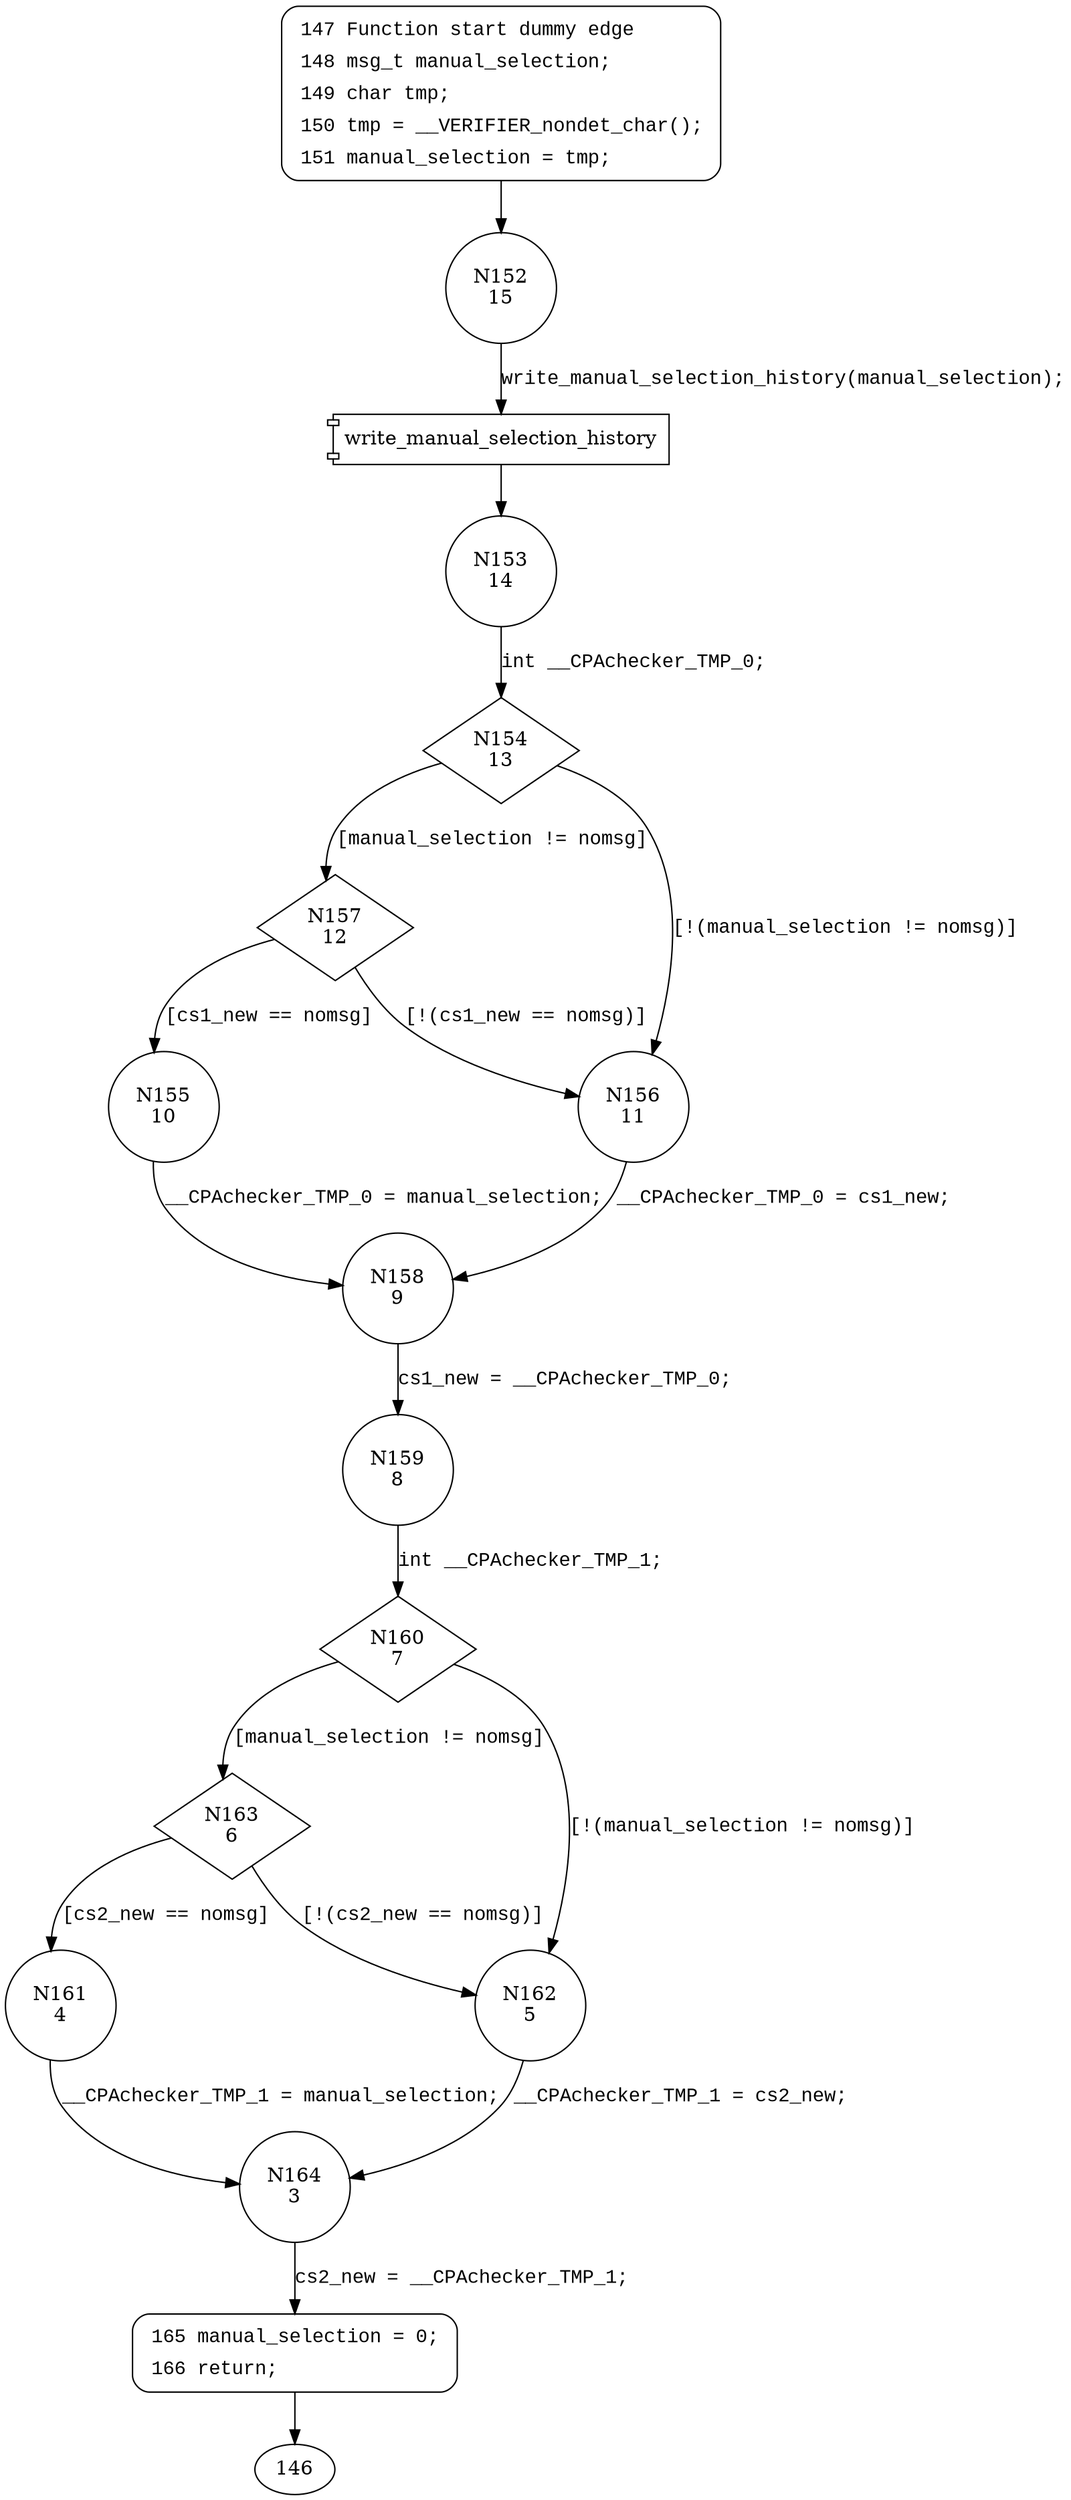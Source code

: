digraph Console_task_each_pals_period {
152 [shape="circle" label="N152\n15"]
153 [shape="circle" label="N153\n14"]
154 [shape="diamond" label="N154\n13"]
157 [shape="diamond" label="N157\n12"]
156 [shape="circle" label="N156\n11"]
158 [shape="circle" label="N158\n9"]
159 [shape="circle" label="N159\n8"]
160 [shape="diamond" label="N160\n7"]
163 [shape="diamond" label="N163\n6"]
162 [shape="circle" label="N162\n5"]
164 [shape="circle" label="N164\n3"]
165 [shape="circle" label="N165\n2"]
161 [shape="circle" label="N161\n4"]
155 [shape="circle" label="N155\n10"]
147 [style="filled,bold" penwidth="1" fillcolor="white" fontname="Courier New" shape="Mrecord" label=<<table border="0" cellborder="0" cellpadding="3" bgcolor="white"><tr><td align="right">147</td><td align="left">Function start dummy edge</td></tr><tr><td align="right">148</td><td align="left">msg_t manual_selection;</td></tr><tr><td align="right">149</td><td align="left">char tmp;</td></tr><tr><td align="right">150</td><td align="left">tmp = __VERIFIER_nondet_char();</td></tr><tr><td align="right">151</td><td align="left">manual_selection = tmp;</td></tr></table>>]
147 -> 152[label=""]
165 [style="filled,bold" penwidth="1" fillcolor="white" fontname="Courier New" shape="Mrecord" label=<<table border="0" cellborder="0" cellpadding="3" bgcolor="white"><tr><td align="right">165</td><td align="left">manual_selection = 0;</td></tr><tr><td align="right">166</td><td align="left">return;</td></tr></table>>]
165 -> 146[label=""]
100036 [shape="component" label="write_manual_selection_history"]
152 -> 100036 [label="write_manual_selection_history(manual_selection);" fontname="Courier New"]
100036 -> 153 [label="" fontname="Courier New"]
154 -> 157 [label="[manual_selection != nomsg]" fontname="Courier New"]
154 -> 156 [label="[!(manual_selection != nomsg)]" fontname="Courier New"]
156 -> 158 [label="__CPAchecker_TMP_0 = cs1_new;" fontname="Courier New"]
158 -> 159 [label="cs1_new = __CPAchecker_TMP_0;" fontname="Courier New"]
160 -> 163 [label="[manual_selection != nomsg]" fontname="Courier New"]
160 -> 162 [label="[!(manual_selection != nomsg)]" fontname="Courier New"]
162 -> 164 [label="__CPAchecker_TMP_1 = cs2_new;" fontname="Courier New"]
164 -> 165 [label="cs2_new = __CPAchecker_TMP_1;" fontname="Courier New"]
163 -> 161 [label="[cs2_new == nomsg]" fontname="Courier New"]
163 -> 162 [label="[!(cs2_new == nomsg)]" fontname="Courier New"]
157 -> 155 [label="[cs1_new == nomsg]" fontname="Courier New"]
157 -> 156 [label="[!(cs1_new == nomsg)]" fontname="Courier New"]
153 -> 154 [label="int __CPAchecker_TMP_0;" fontname="Courier New"]
159 -> 160 [label="int __CPAchecker_TMP_1;" fontname="Courier New"]
161 -> 164 [label="__CPAchecker_TMP_1 = manual_selection;" fontname="Courier New"]
155 -> 158 [label="__CPAchecker_TMP_0 = manual_selection;" fontname="Courier New"]
}